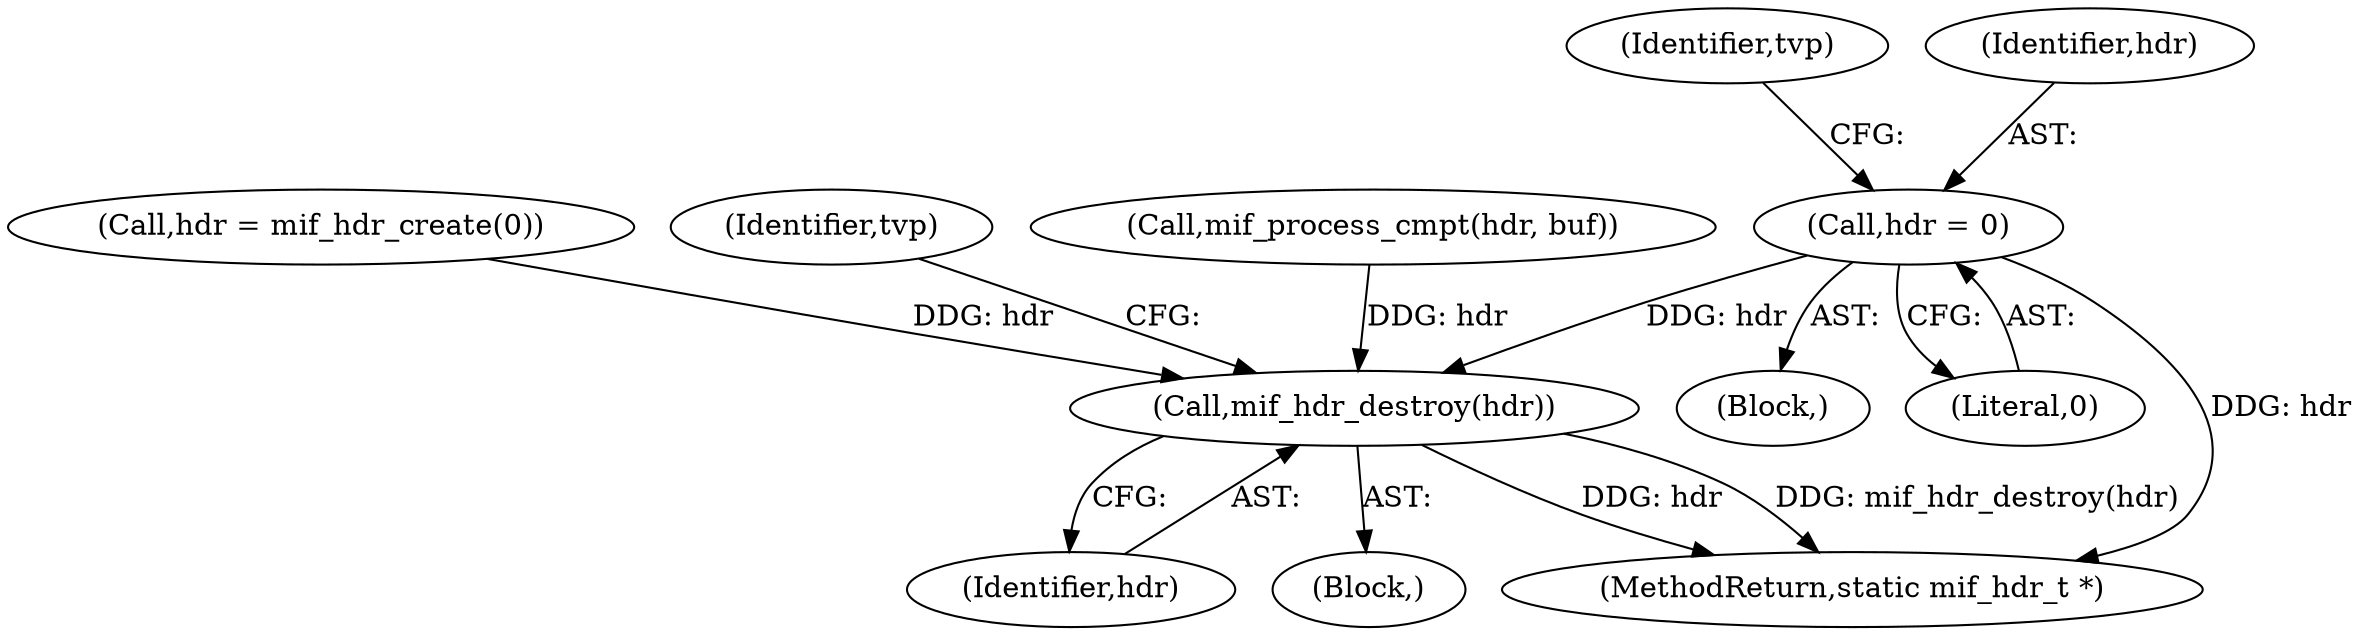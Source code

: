 digraph "0_jasper_d42b2388f7f8e0332c846675133acea151fc557a_42@pointer" {
"1000109" [label="(Call,hdr = 0)"];
"1000267" [label="(Call,mif_hdr_destroy(hdr))"];
"1000102" [label="(Block,)"];
"1000113" [label="(Identifier,tvp)"];
"1000109" [label="(Call,hdr = 0)"];
"1000268" [label="(Identifier,hdr)"];
"1000267" [label="(Call,mif_hdr_destroy(hdr))"];
"1000166" [label="(Call,hdr = mif_hdr_create(0))"];
"1000111" [label="(Literal,0)"];
"1000110" [label="(Identifier,hdr)"];
"1000270" [label="(Identifier,tvp)"];
"1000266" [label="(Block,)"];
"1000240" [label="(Call,mif_process_cmpt(hdr, buf))"];
"1000276" [label="(MethodReturn,static mif_hdr_t *)"];
"1000109" -> "1000102"  [label="AST: "];
"1000109" -> "1000111"  [label="CFG: "];
"1000110" -> "1000109"  [label="AST: "];
"1000111" -> "1000109"  [label="AST: "];
"1000113" -> "1000109"  [label="CFG: "];
"1000109" -> "1000276"  [label="DDG: hdr"];
"1000109" -> "1000267"  [label="DDG: hdr"];
"1000267" -> "1000266"  [label="AST: "];
"1000267" -> "1000268"  [label="CFG: "];
"1000268" -> "1000267"  [label="AST: "];
"1000270" -> "1000267"  [label="CFG: "];
"1000267" -> "1000276"  [label="DDG: hdr"];
"1000267" -> "1000276"  [label="DDG: mif_hdr_destroy(hdr)"];
"1000166" -> "1000267"  [label="DDG: hdr"];
"1000240" -> "1000267"  [label="DDG: hdr"];
}
